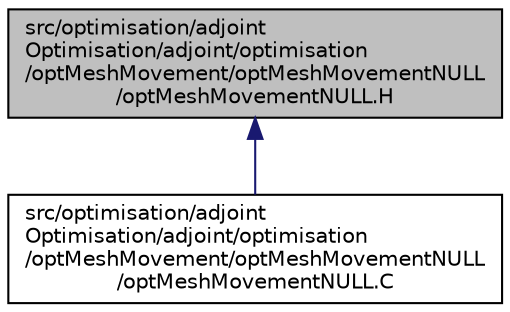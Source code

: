 digraph "src/optimisation/adjointOptimisation/adjoint/optimisation/optMeshMovement/optMeshMovementNULL/optMeshMovementNULL.H"
{
  bgcolor="transparent";
  edge [fontname="Helvetica",fontsize="10",labelfontname="Helvetica",labelfontsize="10"];
  node [fontname="Helvetica",fontsize="10",shape=record];
  Node1 [label="src/optimisation/adjoint\lOptimisation/adjoint/optimisation\l/optMeshMovement/optMeshMovementNULL\l/optMeshMovementNULL.H",height=0.2,width=0.4,color="black", fillcolor="grey75", style="filled" fontcolor="black"];
  Node1 -> Node2 [dir="back",color="midnightblue",fontsize="10",style="solid",fontname="Helvetica"];
  Node2 [label="src/optimisation/adjoint\lOptimisation/adjoint/optimisation\l/optMeshMovement/optMeshMovementNULL\l/optMeshMovementNULL.C",height=0.2,width=0.4,color="black",URL="$optMeshMovementNULL_8C.html"];
}
